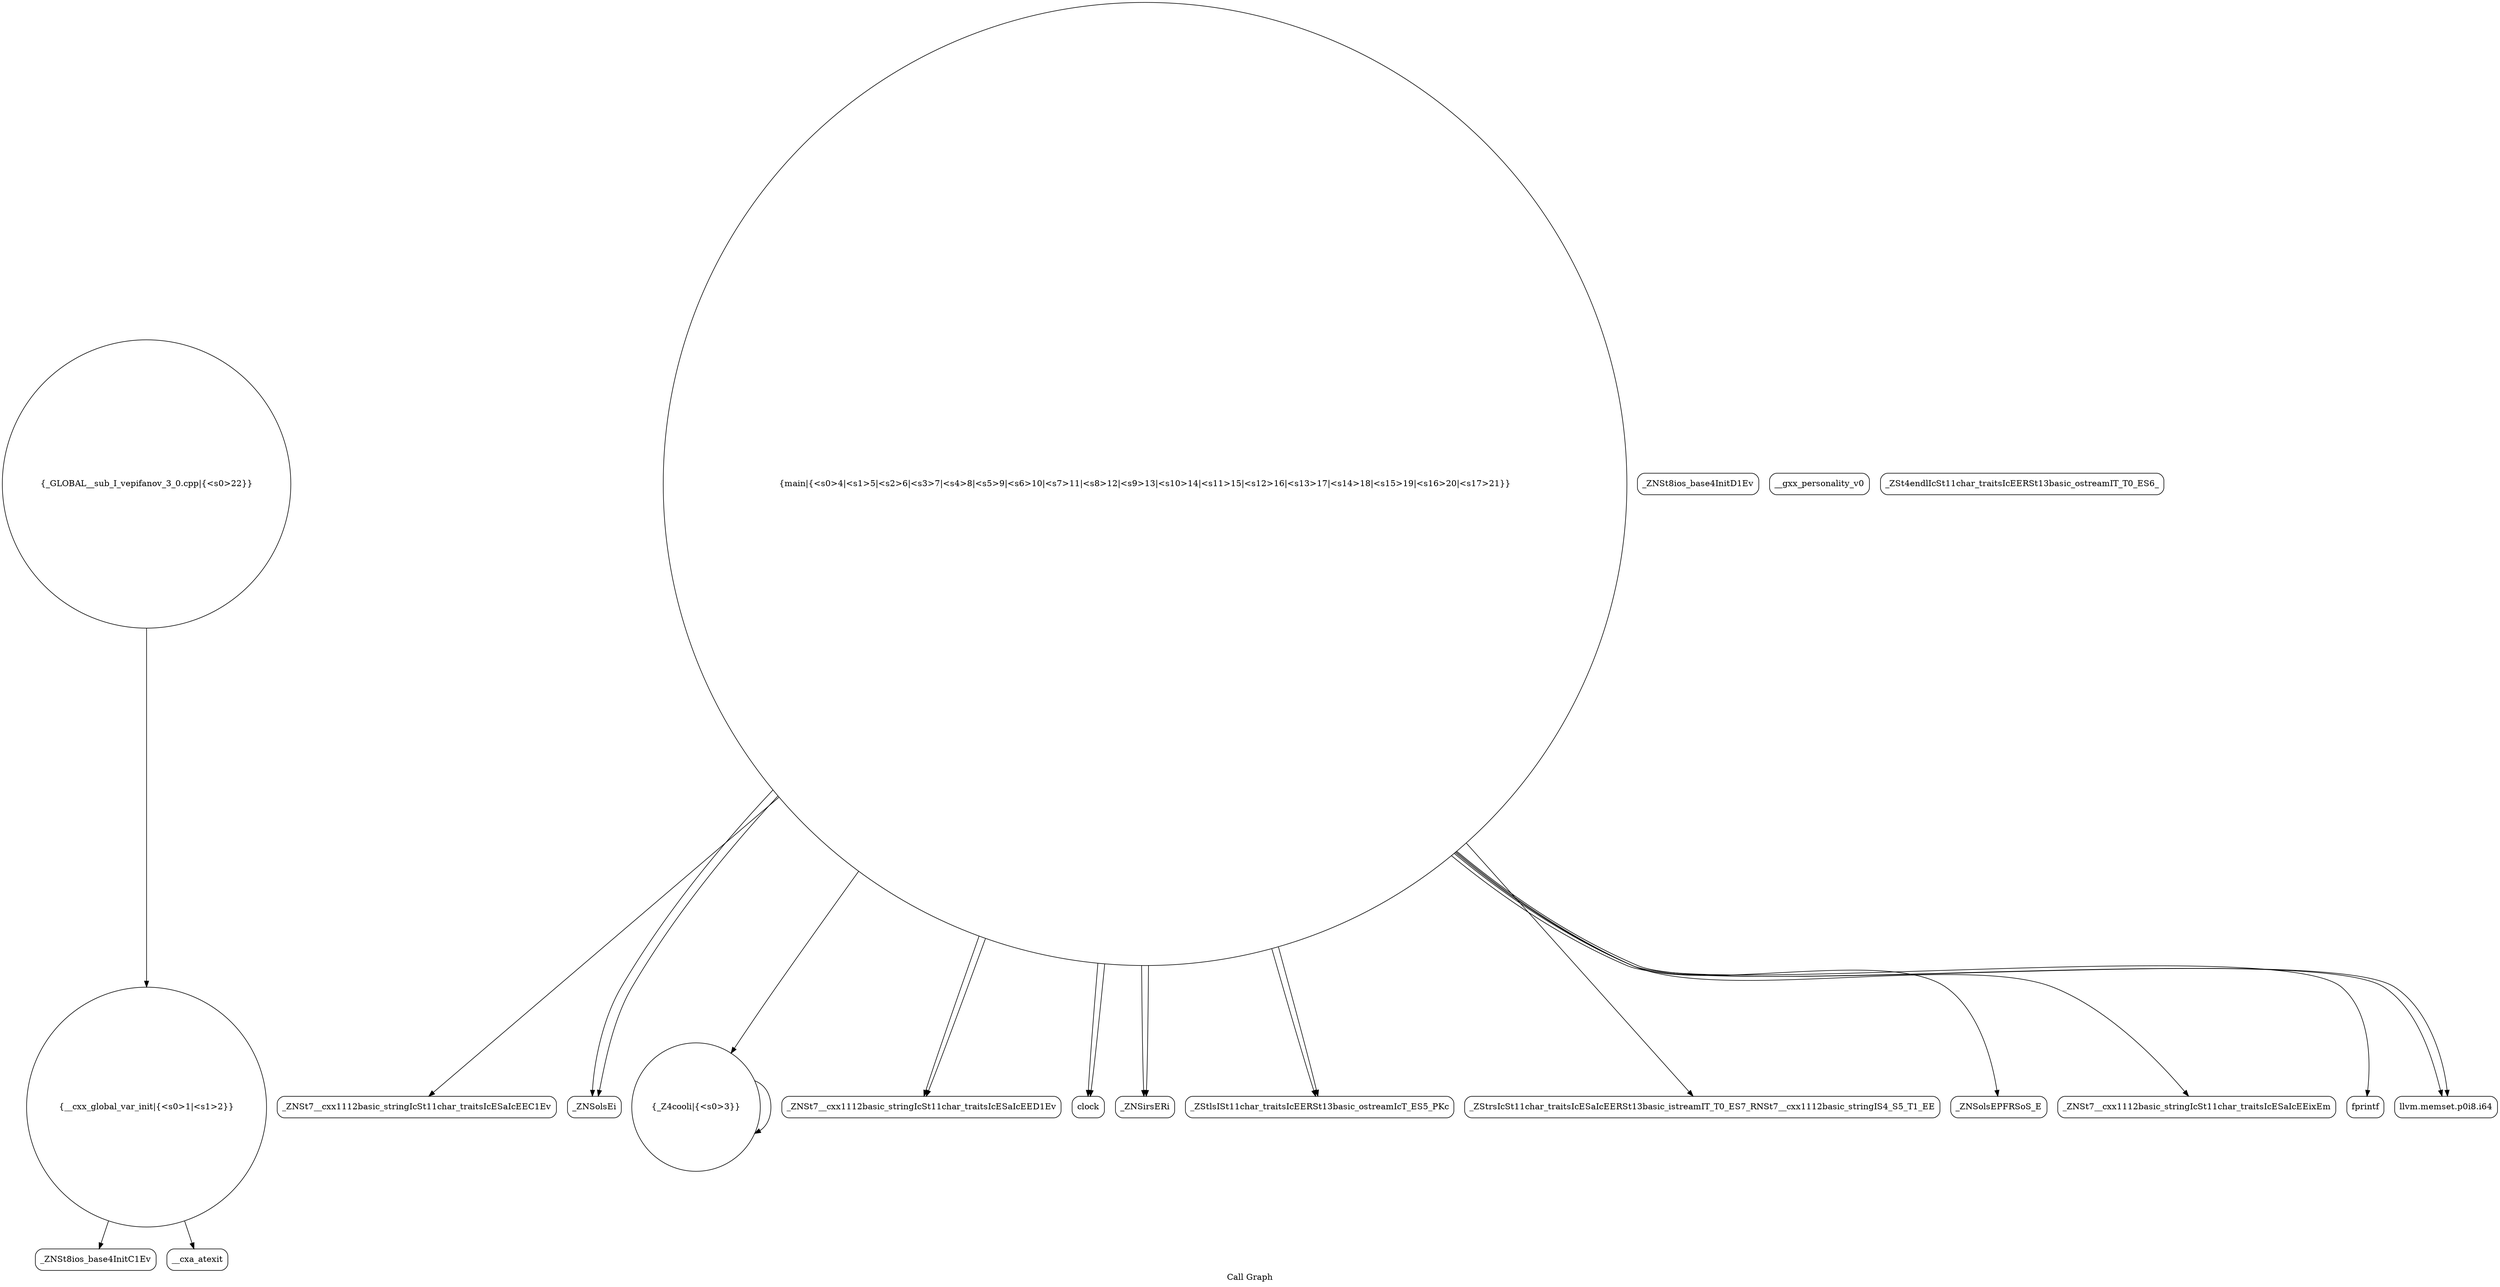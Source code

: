 digraph "Call Graph" {
	label="Call Graph";

	Node0x55a1c32051c0 [shape=record,shape=circle,label="{__cxx_global_var_init|{<s0>1|<s1>2}}"];
	Node0x55a1c32051c0:s0 -> Node0x55a1c3205650[color=black];
	Node0x55a1c32051c0:s1 -> Node0x55a1c3205750[color=black];
	Node0x55a1c3205950 [shape=record,shape=Mrecord,label="{_ZNSt7__cxx1112basic_stringIcSt11char_traitsIcESaIcEEC1Ev}"];
	Node0x55a1c3205cd0 [shape=record,shape=Mrecord,label="{_ZNSolsEi}"];
	Node0x55a1c32056d0 [shape=record,shape=Mrecord,label="{_ZNSt8ios_base4InitD1Ev}"];
	Node0x55a1c3205a50 [shape=record,shape=Mrecord,label="{__gxx_personality_v0}"];
	Node0x55a1c3205dd0 [shape=record,shape=Mrecord,label="{_ZSt4endlIcSt11char_traitsIcEERSt13basic_ostreamIT_T0_ES6_}"];
	Node0x55a1c32057d0 [shape=record,shape=circle,label="{_Z4cooli|{<s0>3}}"];
	Node0x55a1c32057d0:s0 -> Node0x55a1c32057d0[color=black];
	Node0x55a1c3205b50 [shape=record,shape=Mrecord,label="{_ZNSt7__cxx1112basic_stringIcSt11char_traitsIcESaIcEED1Ev}"];
	Node0x55a1c3205ed0 [shape=record,shape=Mrecord,label="{clock}"];
	Node0x55a1c32058d0 [shape=record,shape=Mrecord,label="{_ZNSirsERi}"];
	Node0x55a1c3205c50 [shape=record,shape=Mrecord,label="{_ZStlsISt11char_traitsIcEERSt13basic_ostreamIcT_ES5_PKc}"];
	Node0x55a1c3205650 [shape=record,shape=Mrecord,label="{_ZNSt8ios_base4InitC1Ev}"];
	Node0x55a1c32059d0 [shape=record,shape=Mrecord,label="{_ZStrsIcSt11char_traitsIcESaIcEERSt13basic_istreamIT_T0_ES7_RNSt7__cxx1112basic_stringIS4_S5_T1_EE}"];
	Node0x55a1c3205d50 [shape=record,shape=Mrecord,label="{_ZNSolsEPFRSoS_E}"];
	Node0x55a1c3205750 [shape=record,shape=Mrecord,label="{__cxa_atexit}"];
	Node0x55a1c3205ad0 [shape=record,shape=Mrecord,label="{_ZNSt7__cxx1112basic_stringIcSt11char_traitsIcESaIcEEixEm}"];
	Node0x55a1c3205e50 [shape=record,shape=Mrecord,label="{fprintf}"];
	Node0x55a1c3205850 [shape=record,shape=circle,label="{main|{<s0>4|<s1>5|<s2>6|<s3>7|<s4>8|<s5>9|<s6>10|<s7>11|<s8>12|<s9>13|<s10>14|<s11>15|<s12>16|<s13>17|<s14>18|<s15>19|<s16>20|<s17>21}}"];
	Node0x55a1c3205850:s0 -> Node0x55a1c32058d0[color=black];
	Node0x55a1c3205850:s1 -> Node0x55a1c32058d0[color=black];
	Node0x55a1c3205850:s2 -> Node0x55a1c3205950[color=black];
	Node0x55a1c3205850:s3 -> Node0x55a1c32059d0[color=black];
	Node0x55a1c3205850:s4 -> Node0x55a1c3205ad0[color=black];
	Node0x55a1c3205850:s5 -> Node0x55a1c3205b50[color=black];
	Node0x55a1c3205850:s6 -> Node0x55a1c3205b50[color=black];
	Node0x55a1c3205850:s7 -> Node0x55a1c3205bd0[color=black];
	Node0x55a1c3205850:s8 -> Node0x55a1c3205bd0[color=black];
	Node0x55a1c3205850:s9 -> Node0x55a1c32057d0[color=black];
	Node0x55a1c3205850:s10 -> Node0x55a1c3205c50[color=black];
	Node0x55a1c3205850:s11 -> Node0x55a1c3205cd0[color=black];
	Node0x55a1c3205850:s12 -> Node0x55a1c3205c50[color=black];
	Node0x55a1c3205850:s13 -> Node0x55a1c3205cd0[color=black];
	Node0x55a1c3205850:s14 -> Node0x55a1c3205d50[color=black];
	Node0x55a1c3205850:s15 -> Node0x55a1c3205ed0[color=black];
	Node0x55a1c3205850:s16 -> Node0x55a1c3205ed0[color=black];
	Node0x55a1c3205850:s17 -> Node0x55a1c3205e50[color=black];
	Node0x55a1c3205bd0 [shape=record,shape=Mrecord,label="{llvm.memset.p0i8.i64}"];
	Node0x55a1c3205f50 [shape=record,shape=circle,label="{_GLOBAL__sub_I_vepifanov_3_0.cpp|{<s0>22}}"];
	Node0x55a1c3205f50:s0 -> Node0x55a1c32051c0[color=black];
}
